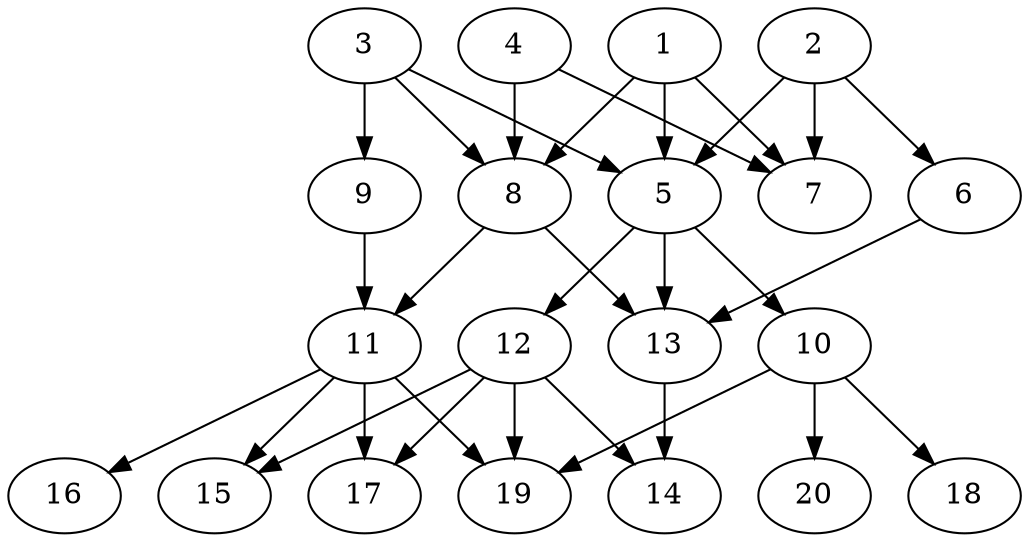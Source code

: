 // DAG automatically generated by daggen at Tue Jul 23 14:28:59 2019
// ./daggen --dot -n 20 --ccr 0.5 --fat 0.6 --regular 0.5 --density 0.7 --mindata 5242880 --maxdata 52428800 
digraph G {
  1 [size="96043008", alpha="0.13", expect_size="48021504"] 
  1 -> 5 [size ="48021504"]
  1 -> 7 [size ="48021504"]
  1 -> 8 [size ="48021504"]
  2 [size="14233600", alpha="0.14", expect_size="7116800"] 
  2 -> 5 [size ="7116800"]
  2 -> 6 [size ="7116800"]
  2 -> 7 [size ="7116800"]
  3 [size="65357824", alpha="0.00", expect_size="32678912"] 
  3 -> 5 [size ="32678912"]
  3 -> 8 [size ="32678912"]
  3 -> 9 [size ="32678912"]
  4 [size="100100096", alpha="0.13", expect_size="50050048"] 
  4 -> 7 [size ="50050048"]
  4 -> 8 [size ="50050048"]
  5 [size="45615104", alpha="0.12", expect_size="22807552"] 
  5 -> 10 [size ="22807552"]
  5 -> 12 [size ="22807552"]
  5 -> 13 [size ="22807552"]
  6 [size="34979840", alpha="0.09", expect_size="17489920"] 
  6 -> 13 [size ="17489920"]
  7 [size="30799872", alpha="0.20", expect_size="15399936"] 
  8 [size="29675520", alpha="0.06", expect_size="14837760"] 
  8 -> 11 [size ="14837760"]
  8 -> 13 [size ="14837760"]
  9 [size="57976832", alpha="0.13", expect_size="28988416"] 
  9 -> 11 [size ="28988416"]
  10 [size="78753792", alpha="0.19", expect_size="39376896"] 
  10 -> 18 [size ="39376896"]
  10 -> 19 [size ="39376896"]
  10 -> 20 [size ="39376896"]
  11 [size="71352320", alpha="0.15", expect_size="35676160"] 
  11 -> 15 [size ="35676160"]
  11 -> 16 [size ="35676160"]
  11 -> 17 [size ="35676160"]
  11 -> 19 [size ="35676160"]
  12 [size="39094272", alpha="0.03", expect_size="19547136"] 
  12 -> 14 [size ="19547136"]
  12 -> 15 [size ="19547136"]
  12 -> 17 [size ="19547136"]
  12 -> 19 [size ="19547136"]
  13 [size="11988992", alpha="0.10", expect_size="5994496"] 
  13 -> 14 [size ="5994496"]
  14 [size="12777472", alpha="0.12", expect_size="6388736"] 
  15 [size="72513536", alpha="0.12", expect_size="36256768"] 
  16 [size="33998848", alpha="0.09", expect_size="16999424"] 
  17 [size="75704320", alpha="0.03", expect_size="37852160"] 
  18 [size="74692608", alpha="0.17", expect_size="37346304"] 
  19 [size="102264832", alpha="0.20", expect_size="51132416"] 
  20 [size="70432768", alpha="0.10", expect_size="35216384"] 
}
